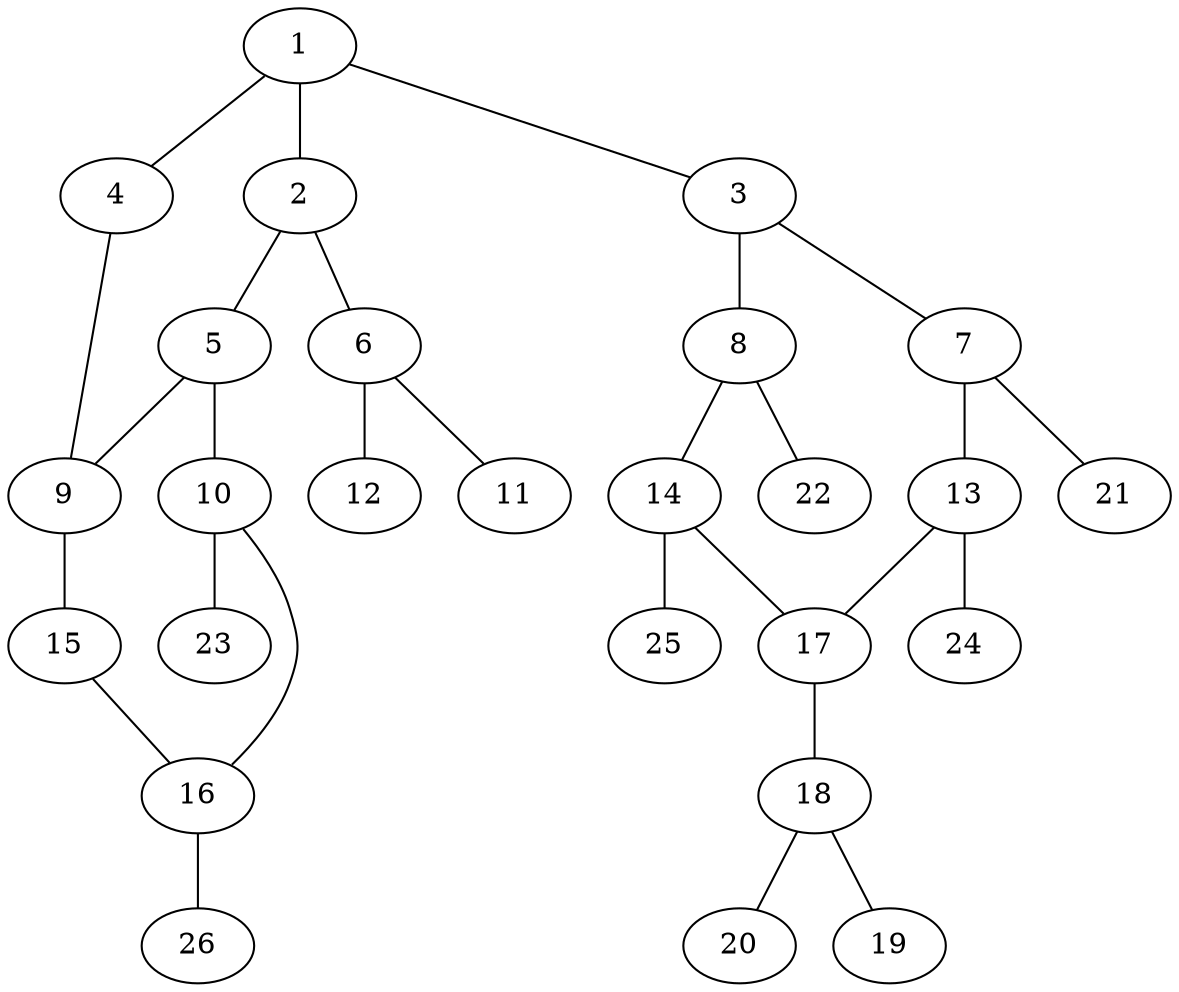 graph molecule_3971 {
	1	 [chem=C];
	2	 [chem=C];
	1 -- 2	 [valence=2];
	3	 [chem=C];
	1 -- 3	 [valence=1];
	4	 [chem=N];
	1 -- 4	 [valence=1];
	5	 [chem=N];
	2 -- 5	 [valence=1];
	6	 [chem=N];
	2 -- 6	 [valence=1];
	7	 [chem=C];
	3 -- 7	 [valence=1];
	8	 [chem=C];
	3 -- 8	 [valence=2];
	9	 [chem=C];
	4 -- 9	 [valence=2];
	5 -- 9	 [valence=1];
	10	 [chem=C];
	5 -- 10	 [valence=1];
	11	 [chem=O];
	6 -- 11	 [valence=2];
	12	 [chem=O];
	6 -- 12	 [valence=1];
	13	 [chem=C];
	7 -- 13	 [valence=2];
	21	 [chem=H];
	7 -- 21	 [valence=1];
	14	 [chem=C];
	8 -- 14	 [valence=1];
	22	 [chem=H];
	8 -- 22	 [valence=1];
	15	 [chem=S];
	9 -- 15	 [valence=1];
	16	 [chem=C];
	10 -- 16	 [valence=2];
	23	 [chem=H];
	10 -- 23	 [valence=1];
	17	 [chem=C];
	13 -- 17	 [valence=1];
	24	 [chem=H];
	13 -- 24	 [valence=1];
	14 -- 17	 [valence=2];
	25	 [chem=H];
	14 -- 25	 [valence=1];
	15 -- 16	 [valence=1];
	26	 [chem=H];
	16 -- 26	 [valence=1];
	18	 [chem=N];
	17 -- 18	 [valence=1];
	19	 [chem=O];
	18 -- 19	 [valence=2];
	20	 [chem=O];
	18 -- 20	 [valence=1];
}
